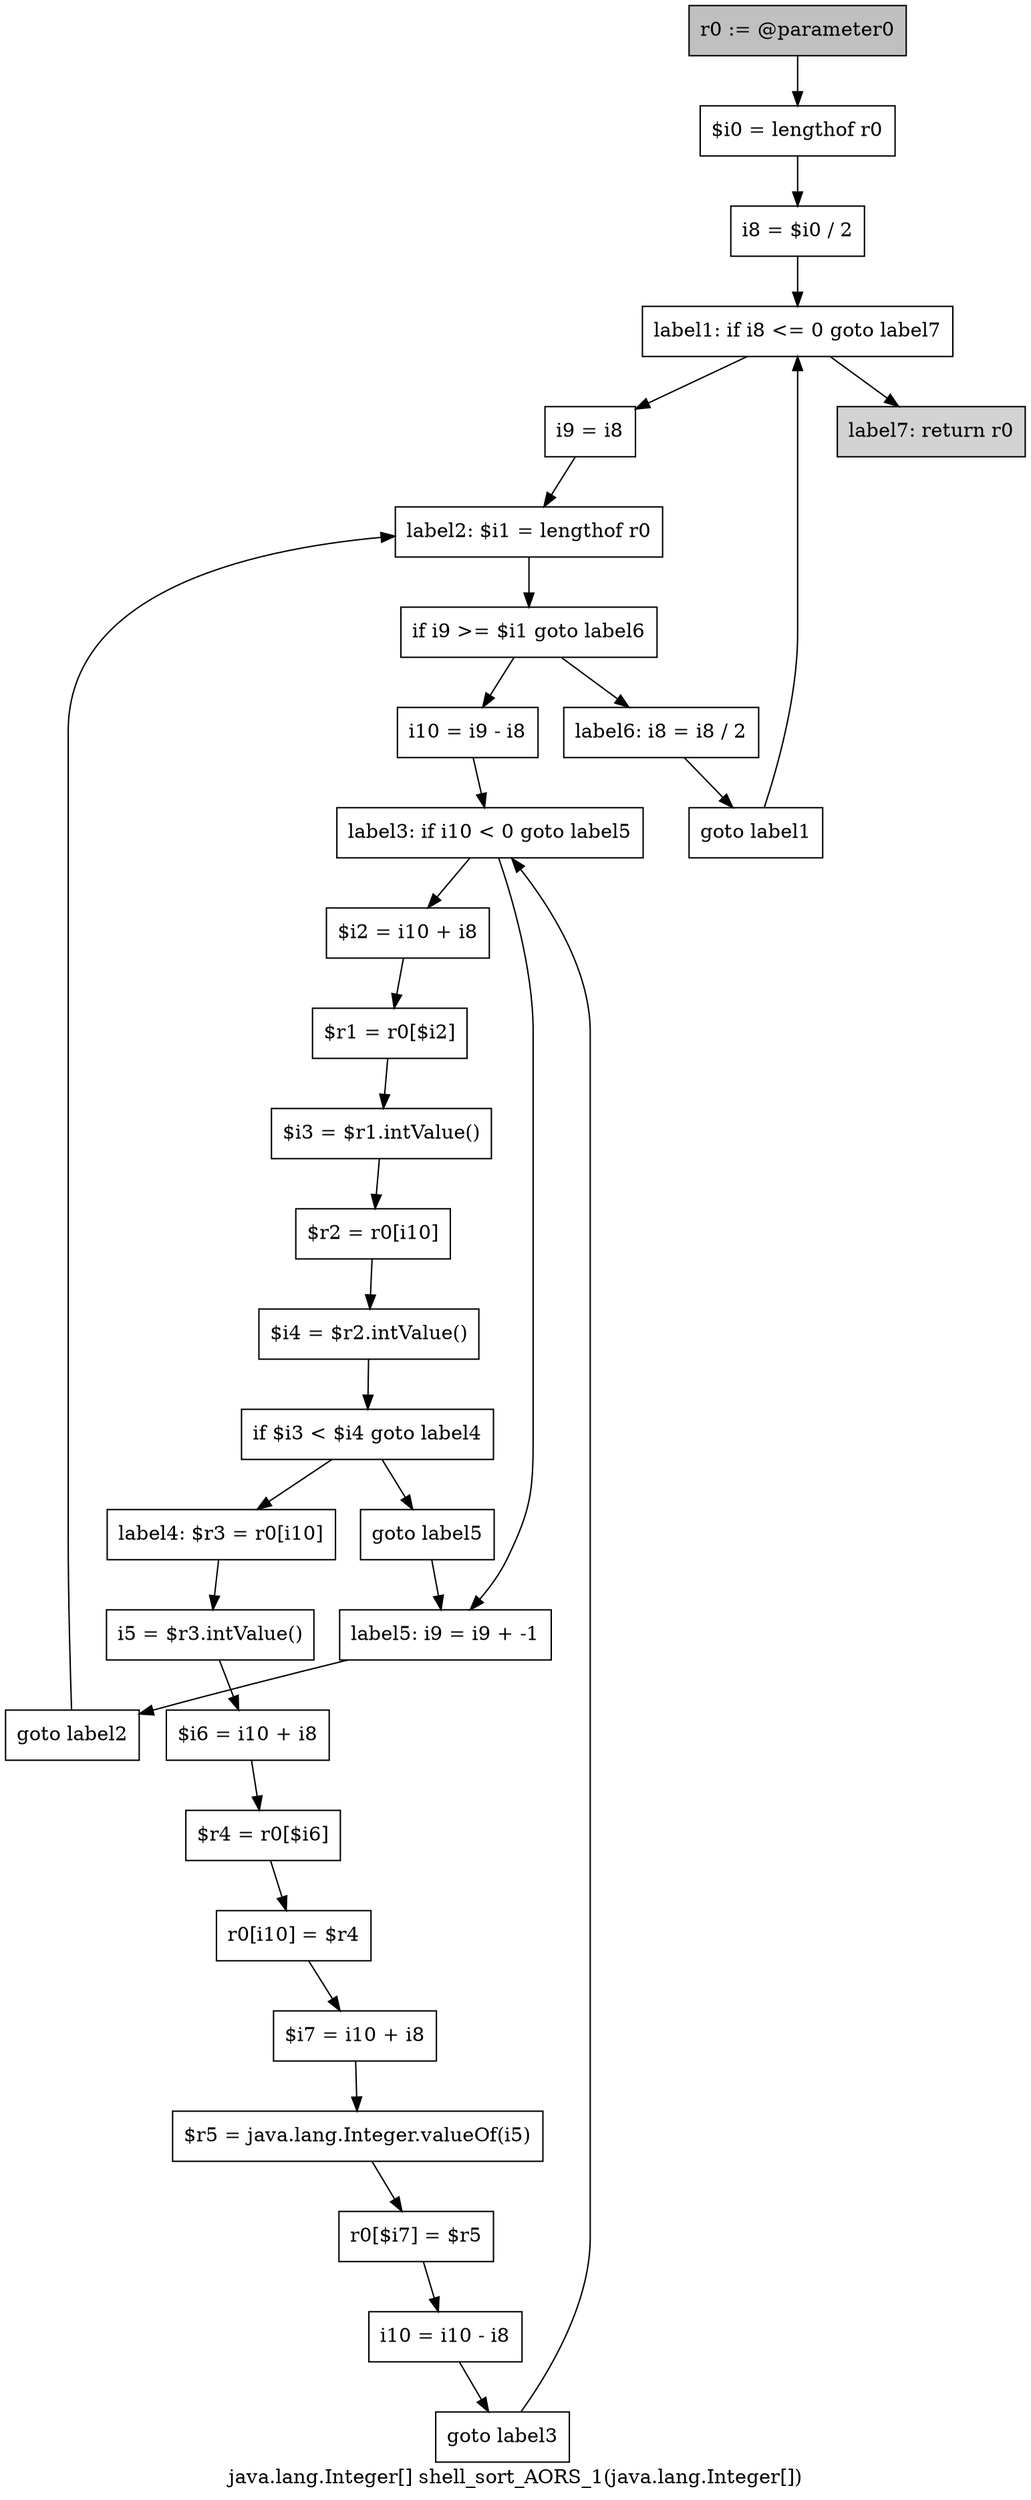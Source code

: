 digraph "java.lang.Integer[] shell_sort_AORS_1(java.lang.Integer[])" {
    label="java.lang.Integer[] shell_sort_AORS_1(java.lang.Integer[])";
    node [shape=box];
    "0" [style=filled,fillcolor=gray,label="r0 := @parameter0",];
    "1" [label="$i0 = lengthof r0",];
    "0"->"1";
    "2" [label="i8 = $i0 / 2",];
    "1"->"2";
    "3" [label="label1: if i8 <= 0 goto label7",];
    "2"->"3";
    "4" [label="i9 = i8",];
    "3"->"4";
    "30" [style=filled,fillcolor=lightgray,label="label7: return r0",];
    "3"->"30";
    "5" [label="label2: $i1 = lengthof r0",];
    "4"->"5";
    "6" [label="if i9 >= $i1 goto label6",];
    "5"->"6";
    "7" [label="i10 = i9 - i8",];
    "6"->"7";
    "28" [label="label6: i8 = i8 / 2",];
    "6"->"28";
    "8" [label="label3: if i10 < 0 goto label5",];
    "7"->"8";
    "9" [label="$i2 = i10 + i8",];
    "8"->"9";
    "26" [label="label5: i9 = i9 + -1",];
    "8"->"26";
    "10" [label="$r1 = r0[$i2]",];
    "9"->"10";
    "11" [label="$i3 = $r1.intValue()",];
    "10"->"11";
    "12" [label="$r2 = r0[i10]",];
    "11"->"12";
    "13" [label="$i4 = $r2.intValue()",];
    "12"->"13";
    "14" [label="if $i3 < $i4 goto label4",];
    "13"->"14";
    "15" [label="goto label5",];
    "14"->"15";
    "16" [label="label4: $r3 = r0[i10]",];
    "14"->"16";
    "15"->"26";
    "17" [label="i5 = $r3.intValue()",];
    "16"->"17";
    "18" [label="$i6 = i10 + i8",];
    "17"->"18";
    "19" [label="$r4 = r0[$i6]",];
    "18"->"19";
    "20" [label="r0[i10] = $r4",];
    "19"->"20";
    "21" [label="$i7 = i10 + i8",];
    "20"->"21";
    "22" [label="$r5 = java.lang.Integer.valueOf(i5)",];
    "21"->"22";
    "23" [label="r0[$i7] = $r5",];
    "22"->"23";
    "24" [label="i10 = i10 - i8",];
    "23"->"24";
    "25" [label="goto label3",];
    "24"->"25";
    "25"->"8";
    "27" [label="goto label2",];
    "26"->"27";
    "27"->"5";
    "29" [label="goto label1",];
    "28"->"29";
    "29"->"3";
}
